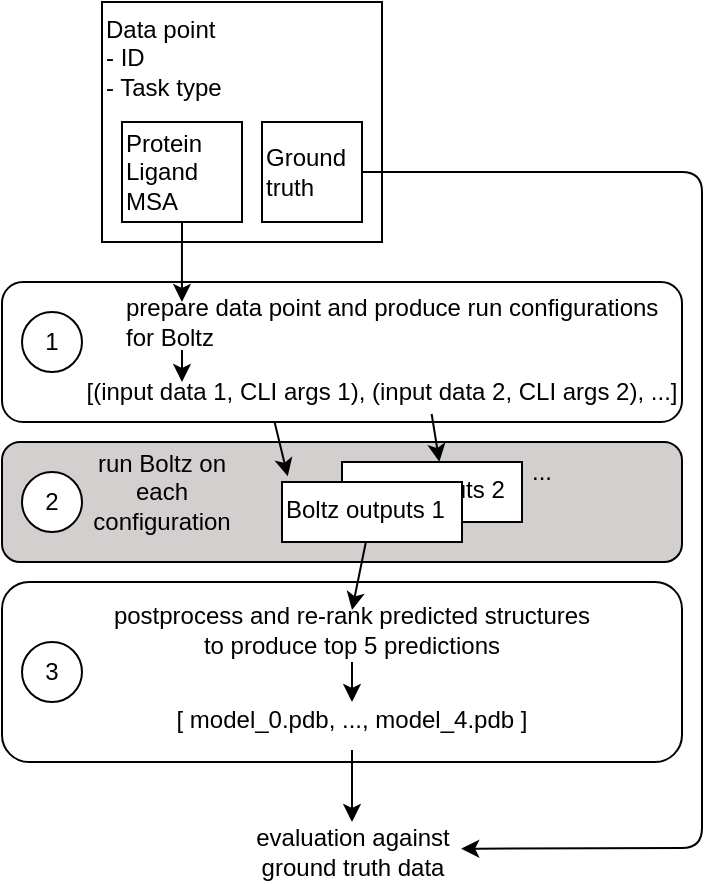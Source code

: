 <mxfile version="20.8.10" type="device"><diagram name="Page-1" id="s-W0b-SIZCjlOUcdZfn5"><mxGraphModel dx="1283" dy="855" grid="1" gridSize="10" guides="1" tooltips="1" connect="1" arrows="1" fold="1" page="1" pageScale="1" pageWidth="850" pageHeight="1100" math="0" shadow="0"><root><mxCell id="0"/><mxCell id="1" parent="0"/><mxCell id="lYRmq0OyDn555Wp-oKaK-30" value="" style="rounded=1;whiteSpace=wrap;html=1;" vertex="1" parent="1"><mxGeometry x="150" y="550" width="340" height="90" as="geometry"/></mxCell><mxCell id="lYRmq0OyDn555Wp-oKaK-25" value="" style="rounded=1;html=1;whiteSpace=wrap;labelBackgroundColor=default;fillColor=#d3cfcf;" vertex="1" parent="1"><mxGeometry x="150" y="480" width="340" height="60" as="geometry"/></mxCell><mxCell id="lYRmq0OyDn555Wp-oKaK-26" value="" style="rounded=1;whiteSpace=wrap;html=1;" vertex="1" parent="1"><mxGeometry x="150" y="400" width="340" height="70" as="geometry"/></mxCell><mxCell id="10" value="&lt;font&gt;Data point&lt;/font&gt;&lt;div&gt;&lt;font&gt;- ID&lt;/font&gt;&lt;/div&gt;&lt;div style=&quot;padding-top: 0px; padding-right: 0px;&quot;&gt;&lt;font&gt;- Task type&lt;br&gt;&lt;/font&gt;&lt;div style=&quot;padding-top: 0px;&quot;&gt;&lt;br&gt;&lt;/div&gt;&lt;/div&gt;" style="rounded=0;whiteSpace=wrap;html=1;align=left;verticalAlign=top;" parent="1" vertex="1"><mxGeometry x="200" y="260" width="140" height="120" as="geometry"/></mxCell><mxCell id="11" value="&lt;div style=&quot;padding-top: 0px; padding-right: 0px;&quot;&gt;&lt;div style=&quot;padding-top: 0px;&quot;&gt;Boltz outputs 2&lt;br&gt;&lt;/div&gt;&lt;/div&gt;" style="rounded=0;whiteSpace=wrap;html=1;align=left;verticalAlign=top;" parent="1" vertex="1"><mxGeometry x="320" y="490" width="90" height="30" as="geometry"/></mxCell><mxCell id="17" style="edgeStyle=none;html=1;entryX=0.5;entryY=0;entryDx=0;entryDy=0;" parent="1" source="2" target="16" edge="1"><mxGeometry relative="1" as="geometry"/></mxCell><mxCell id="2" value="&lt;div style=&quot;padding-top: 0px; padding-right: 0px;&quot;&gt;&lt;div style=&quot;padding-top: 0px;&quot;&gt;Boltz outputs 1&lt;/div&gt;&lt;/div&gt;" style="rounded=0;whiteSpace=wrap;html=1;align=left;verticalAlign=top;" parent="1" vertex="1"><mxGeometry x="290" y="500" width="90" height="30" as="geometry"/></mxCell><mxCell id="6" style="edgeStyle=none;html=1;entryX=0.111;entryY=0;entryDx=0;entryDy=0;entryPerimeter=0;" parent="1" source="3" target="5" edge="1"><mxGeometry relative="1" as="geometry"/></mxCell><mxCell id="3" value="&lt;font&gt;Protein&lt;/font&gt;&lt;div&gt;&lt;font&gt;Ligand&lt;/font&gt;&lt;/div&gt;&lt;div&gt;&lt;font&gt;MSA&lt;/font&gt;&lt;/div&gt;" style="rounded=0;whiteSpace=wrap;html=1;align=left;fontColor=default;" parent="1" vertex="1"><mxGeometry x="210" y="320" width="60" height="50" as="geometry"/></mxCell><mxCell id="22" style="edgeStyle=none;html=1;entryX=1.02;entryY=0.445;entryDx=0;entryDy=0;entryPerimeter=0;" parent="1" source="4" target="20" edge="1"><mxGeometry relative="1" as="geometry"><Array as="points"><mxPoint x="500" y="345"/><mxPoint x="500" y="683"/></Array></mxGeometry></mxCell><mxCell id="4" value="&lt;font&gt;Ground truth&lt;/font&gt;" style="rounded=0;whiteSpace=wrap;html=1;align=left;" parent="1" vertex="1"><mxGeometry x="280" y="320" width="50" height="50" as="geometry"/></mxCell><mxCell id="5" value="&lt;font style=&quot;color: light-dark(rgb(0, 0, 0), rgb(204, 0, 102));&quot;&gt;prepare data point and produce run configurations for Boltz&lt;/font&gt;" style="text;html=1;align=left;verticalAlign=middle;whiteSpace=wrap;rounded=0;" parent="1" vertex="1"><mxGeometry x="210" y="410" width="270" height="20" as="geometry"/></mxCell><mxCell id="7" value="&lt;font style=&quot;color: light-dark(rgb(0, 0, 0), rgb(255, 255, 255));&quot;&gt;[(input data 1, CLI args 1), (input data 2, CLI args 2), ...]&lt;/font&gt;" style="text;html=1;align=center;verticalAlign=middle;whiteSpace=wrap;rounded=0;" parent="1" vertex="1"><mxGeometry x="170" y="440" width="340" height="30" as="geometry"/></mxCell><mxCell id="8" style="edgeStyle=none;html=1;" parent="1" edge="1"><mxGeometry relative="1" as="geometry"><mxPoint x="240" y="434" as="sourcePoint"/><mxPoint x="240" y="450" as="targetPoint"/></mxGeometry></mxCell><mxCell id="13" value="..." style="text;html=1;align=center;verticalAlign=middle;whiteSpace=wrap;rounded=0;" parent="1" vertex="1"><mxGeometry x="390" y="480" width="60" height="30" as="geometry"/></mxCell><mxCell id="14" value="" style="endArrow=classic;html=1;exitX=0.342;exitY=1;exitDx=0;exitDy=0;entryX=0.032;entryY=-0.094;entryDx=0;entryDy=0;exitPerimeter=0;entryPerimeter=0;" parent="1" source="7" target="2" edge="1"><mxGeometry width="50" height="50" relative="1" as="geometry"><mxPoint x="400" y="440" as="sourcePoint"/><mxPoint x="450" y="390" as="targetPoint"/></mxGeometry></mxCell><mxCell id="15" value="" style="endArrow=classic;html=1;exitX=0.573;exitY=0.867;exitDx=0;exitDy=0;entryX=0.541;entryY=-0.004;entryDx=0;entryDy=0;exitPerimeter=0;entryPerimeter=0;" parent="1" source="7" target="11" edge="1"><mxGeometry width="50" height="50" relative="1" as="geometry"><mxPoint x="273" y="470" as="sourcePoint"/><mxPoint x="320" y="500" as="targetPoint"/></mxGeometry></mxCell><mxCell id="19" style="edgeStyle=none;html=1;" parent="1" edge="1"><mxGeometry relative="1" as="geometry"><mxPoint x="325" y="590" as="sourcePoint"/><mxPoint x="325" y="610" as="targetPoint"/></mxGeometry></mxCell><mxCell id="16" value="&lt;font style=&quot;color: light-dark(rgb(0, 0, 0), rgb(204, 0, 102));&quot;&gt;postprocess and re-rank predicted structures&lt;br&gt;to produce top 5 predictions&lt;br&gt;&lt;/font&gt;" style="text;html=1;align=center;verticalAlign=middle;whiteSpace=wrap;rounded=0;" parent="1" vertex="1"><mxGeometry x="200" y="564" width="250" height="20" as="geometry"/></mxCell><mxCell id="21" style="edgeStyle=none;html=1;" parent="1" source="18" target="20" edge="1"><mxGeometry relative="1" as="geometry"/></mxCell><mxCell id="18" value="&lt;font style=&quot;color: light-dark(rgb(0, 0, 0), rgb(255, 255, 255));&quot;&gt;[ model_0.pdb, ..., model_4.pdb ]&lt;/font&gt;" style="text;html=1;align=center;verticalAlign=middle;whiteSpace=wrap;rounded=0;" parent="1" vertex="1"><mxGeometry x="160" y="604" width="330" height="30" as="geometry"/></mxCell><mxCell id="20" value="evaluation against ground truth data" style="text;html=1;align=center;verticalAlign=middle;whiteSpace=wrap;rounded=0;" parent="1" vertex="1"><mxGeometry x="272.5" y="670" width="105" height="30" as="geometry"/></mxCell><mxCell id="23" value="1" style="ellipse;whiteSpace=wrap;html=1;aspect=fixed;" parent="1" vertex="1"><mxGeometry x="160" y="415" width="30" height="30" as="geometry"/></mxCell><mxCell id="24" value="2" style="ellipse;whiteSpace=wrap;html=1;aspect=fixed;" parent="1" vertex="1"><mxGeometry x="160" y="495" width="30" height="30" as="geometry"/></mxCell><mxCell id="25" value="3" style="ellipse;whiteSpace=wrap;html=1;aspect=fixed;" parent="1" vertex="1"><mxGeometry x="160" y="580" width="30" height="30" as="geometry"/></mxCell><mxCell id="lYRmq0OyDn555Wp-oKaK-29" value="&lt;font style=&quot;color: light-dark(rgb(0, 0, 0), rgb(204, 0, 102));&quot;&gt;run Boltz on each configuration&lt;/font&gt;" style="text;html=1;align=center;verticalAlign=middle;whiteSpace=wrap;rounded=0;" vertex="1" parent="1"><mxGeometry x="200" y="495" width="60" height="20" as="geometry"/></mxCell></root></mxGraphModel></diagram></mxfile>